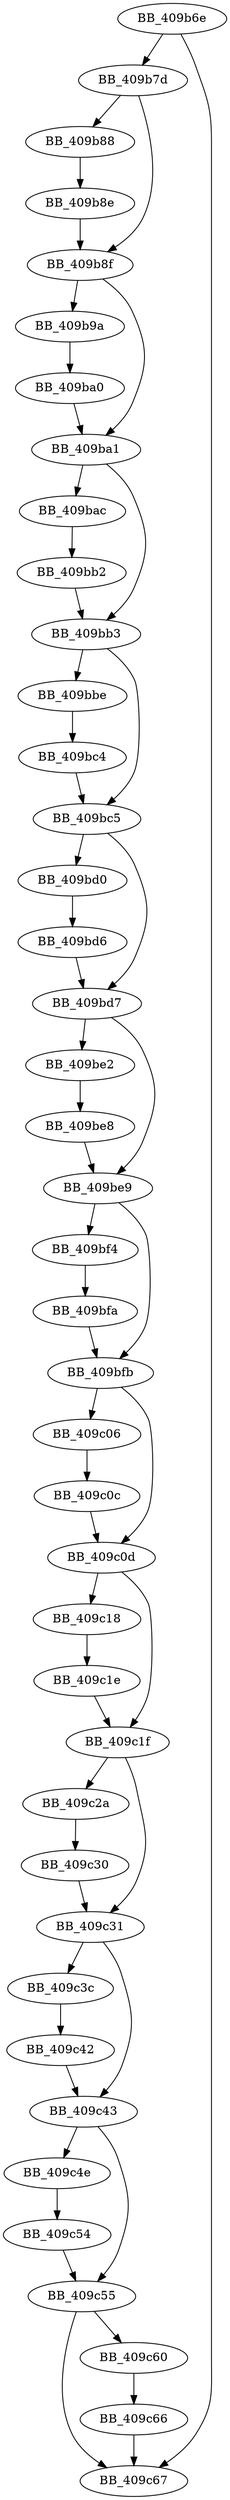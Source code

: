 DiGraph ___free_lconv_mon{
BB_409b6e->BB_409b7d
BB_409b6e->BB_409c67
BB_409b7d->BB_409b88
BB_409b7d->BB_409b8f
BB_409b88->BB_409b8e
BB_409b8e->BB_409b8f
BB_409b8f->BB_409b9a
BB_409b8f->BB_409ba1
BB_409b9a->BB_409ba0
BB_409ba0->BB_409ba1
BB_409ba1->BB_409bac
BB_409ba1->BB_409bb3
BB_409bac->BB_409bb2
BB_409bb2->BB_409bb3
BB_409bb3->BB_409bbe
BB_409bb3->BB_409bc5
BB_409bbe->BB_409bc4
BB_409bc4->BB_409bc5
BB_409bc5->BB_409bd0
BB_409bc5->BB_409bd7
BB_409bd0->BB_409bd6
BB_409bd6->BB_409bd7
BB_409bd7->BB_409be2
BB_409bd7->BB_409be9
BB_409be2->BB_409be8
BB_409be8->BB_409be9
BB_409be9->BB_409bf4
BB_409be9->BB_409bfb
BB_409bf4->BB_409bfa
BB_409bfa->BB_409bfb
BB_409bfb->BB_409c06
BB_409bfb->BB_409c0d
BB_409c06->BB_409c0c
BB_409c0c->BB_409c0d
BB_409c0d->BB_409c18
BB_409c0d->BB_409c1f
BB_409c18->BB_409c1e
BB_409c1e->BB_409c1f
BB_409c1f->BB_409c2a
BB_409c1f->BB_409c31
BB_409c2a->BB_409c30
BB_409c30->BB_409c31
BB_409c31->BB_409c3c
BB_409c31->BB_409c43
BB_409c3c->BB_409c42
BB_409c42->BB_409c43
BB_409c43->BB_409c4e
BB_409c43->BB_409c55
BB_409c4e->BB_409c54
BB_409c54->BB_409c55
BB_409c55->BB_409c60
BB_409c55->BB_409c67
BB_409c60->BB_409c66
BB_409c66->BB_409c67
}
